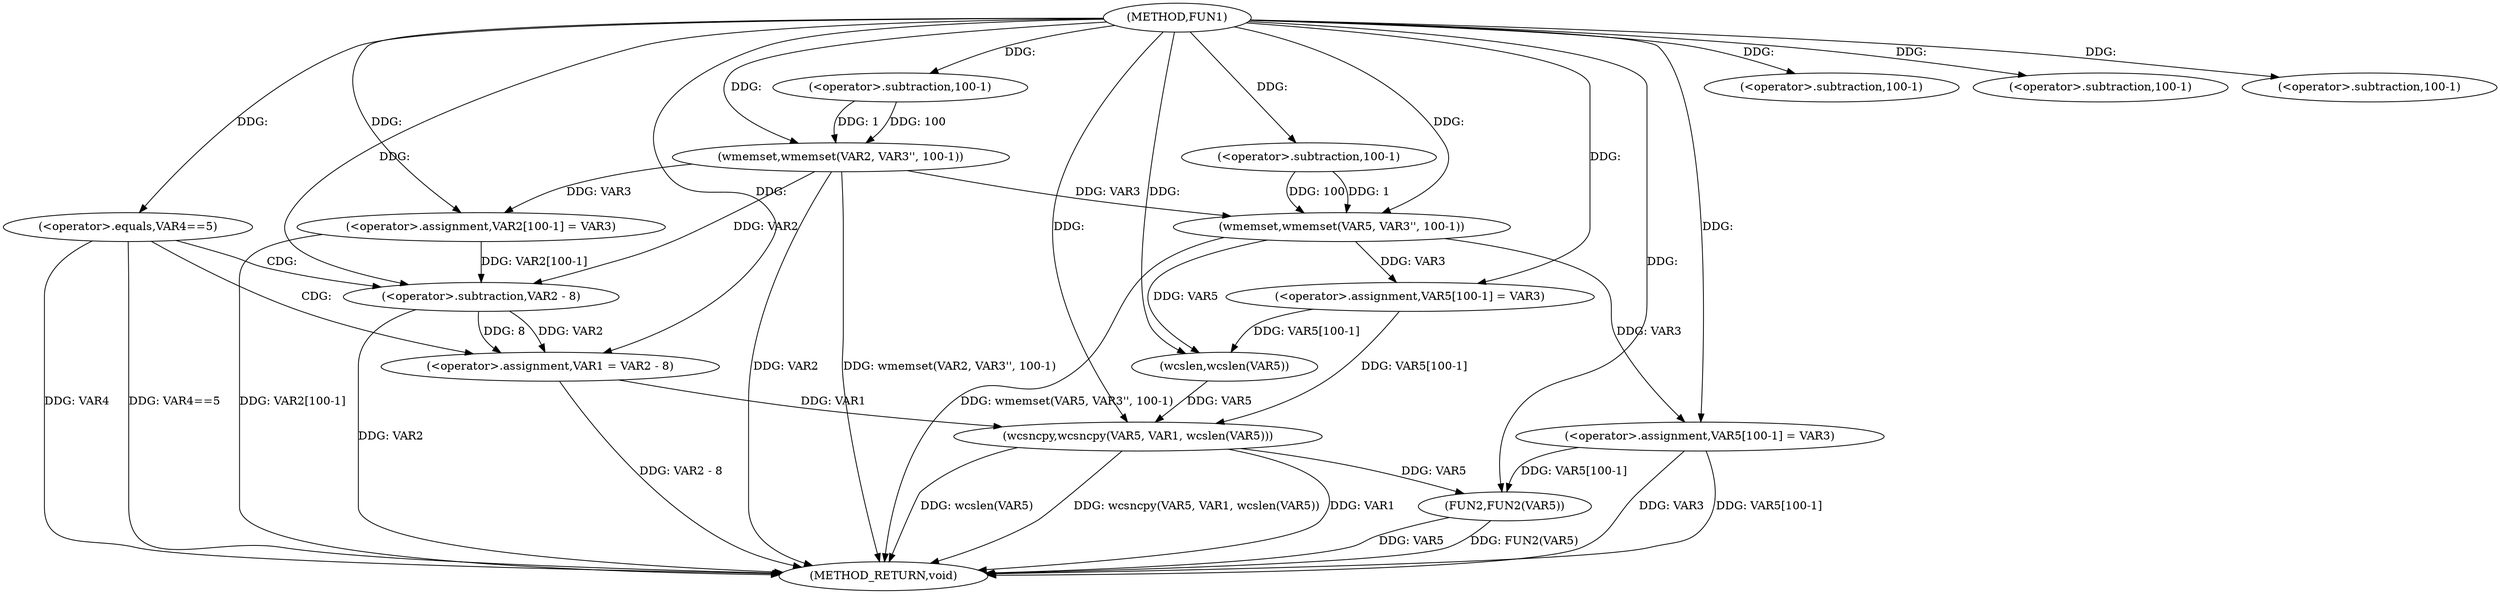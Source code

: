 digraph FUN1 {  
"1000100" [label = "(METHOD,FUN1)" ]
"1000156" [label = "(METHOD_RETURN,void)" ]
"1000104" [label = "(wmemset,wmemset(VAR2, VAR3'', 100-1))" ]
"1000107" [label = "(<operator>.subtraction,100-1)" ]
"1000110" [label = "(<operator>.assignment,VAR2[100-1] = VAR3)" ]
"1000113" [label = "(<operator>.subtraction,100-1)" ]
"1000118" [label = "(<operator>.equals,VAR4==5)" ]
"1000122" [label = "(<operator>.assignment,VAR1 = VAR2 - 8)" ]
"1000124" [label = "(<operator>.subtraction,VAR2 - 8)" ]
"1000129" [label = "(wmemset,wmemset(VAR5, VAR3'', 100-1))" ]
"1000132" [label = "(<operator>.subtraction,100-1)" ]
"1000135" [label = "(<operator>.assignment,VAR5[100-1] = VAR3)" ]
"1000138" [label = "(<operator>.subtraction,100-1)" ]
"1000142" [label = "(wcsncpy,wcsncpy(VAR5, VAR1, wcslen(VAR5)))" ]
"1000145" [label = "(wcslen,wcslen(VAR5))" ]
"1000147" [label = "(<operator>.assignment,VAR5[100-1] = VAR3)" ]
"1000150" [label = "(<operator>.subtraction,100-1)" ]
"1000154" [label = "(FUN2,FUN2(VAR5))" ]
  "1000142" -> "1000156"  [ label = "DDG: wcsncpy(VAR5, VAR1, wcslen(VAR5))"] 
  "1000124" -> "1000156"  [ label = "DDG: VAR2"] 
  "1000104" -> "1000156"  [ label = "DDG: wmemset(VAR2, VAR3'', 100-1)"] 
  "1000104" -> "1000156"  [ label = "DDG: VAR2"] 
  "1000147" -> "1000156"  [ label = "DDG: VAR5[100-1]"] 
  "1000147" -> "1000156"  [ label = "DDG: VAR3"] 
  "1000118" -> "1000156"  [ label = "DDG: VAR4==5"] 
  "1000154" -> "1000156"  [ label = "DDG: FUN2(VAR5)"] 
  "1000118" -> "1000156"  [ label = "DDG: VAR4"] 
  "1000122" -> "1000156"  [ label = "DDG: VAR2 - 8"] 
  "1000129" -> "1000156"  [ label = "DDG: wmemset(VAR5, VAR3'', 100-1)"] 
  "1000154" -> "1000156"  [ label = "DDG: VAR5"] 
  "1000142" -> "1000156"  [ label = "DDG: VAR1"] 
  "1000142" -> "1000156"  [ label = "DDG: wcslen(VAR5)"] 
  "1000110" -> "1000156"  [ label = "DDG: VAR2[100-1]"] 
  "1000100" -> "1000104"  [ label = "DDG: "] 
  "1000107" -> "1000104"  [ label = "DDG: 100"] 
  "1000107" -> "1000104"  [ label = "DDG: 1"] 
  "1000100" -> "1000107"  [ label = "DDG: "] 
  "1000104" -> "1000110"  [ label = "DDG: VAR3"] 
  "1000100" -> "1000110"  [ label = "DDG: "] 
  "1000100" -> "1000113"  [ label = "DDG: "] 
  "1000100" -> "1000118"  [ label = "DDG: "] 
  "1000124" -> "1000122"  [ label = "DDG: VAR2"] 
  "1000124" -> "1000122"  [ label = "DDG: 8"] 
  "1000100" -> "1000122"  [ label = "DDG: "] 
  "1000104" -> "1000124"  [ label = "DDG: VAR2"] 
  "1000110" -> "1000124"  [ label = "DDG: VAR2[100-1]"] 
  "1000100" -> "1000124"  [ label = "DDG: "] 
  "1000100" -> "1000129"  [ label = "DDG: "] 
  "1000104" -> "1000129"  [ label = "DDG: VAR3"] 
  "1000132" -> "1000129"  [ label = "DDG: 100"] 
  "1000132" -> "1000129"  [ label = "DDG: 1"] 
  "1000100" -> "1000132"  [ label = "DDG: "] 
  "1000129" -> "1000135"  [ label = "DDG: VAR3"] 
  "1000100" -> "1000135"  [ label = "DDG: "] 
  "1000100" -> "1000138"  [ label = "DDG: "] 
  "1000135" -> "1000142"  [ label = "DDG: VAR5[100-1]"] 
  "1000145" -> "1000142"  [ label = "DDG: VAR5"] 
  "1000100" -> "1000142"  [ label = "DDG: "] 
  "1000122" -> "1000142"  [ label = "DDG: VAR1"] 
  "1000129" -> "1000145"  [ label = "DDG: VAR5"] 
  "1000135" -> "1000145"  [ label = "DDG: VAR5[100-1]"] 
  "1000100" -> "1000145"  [ label = "DDG: "] 
  "1000100" -> "1000147"  [ label = "DDG: "] 
  "1000129" -> "1000147"  [ label = "DDG: VAR3"] 
  "1000100" -> "1000150"  [ label = "DDG: "] 
  "1000147" -> "1000154"  [ label = "DDG: VAR5[100-1]"] 
  "1000142" -> "1000154"  [ label = "DDG: VAR5"] 
  "1000100" -> "1000154"  [ label = "DDG: "] 
  "1000118" -> "1000124"  [ label = "CDG: "] 
  "1000118" -> "1000122"  [ label = "CDG: "] 
}
